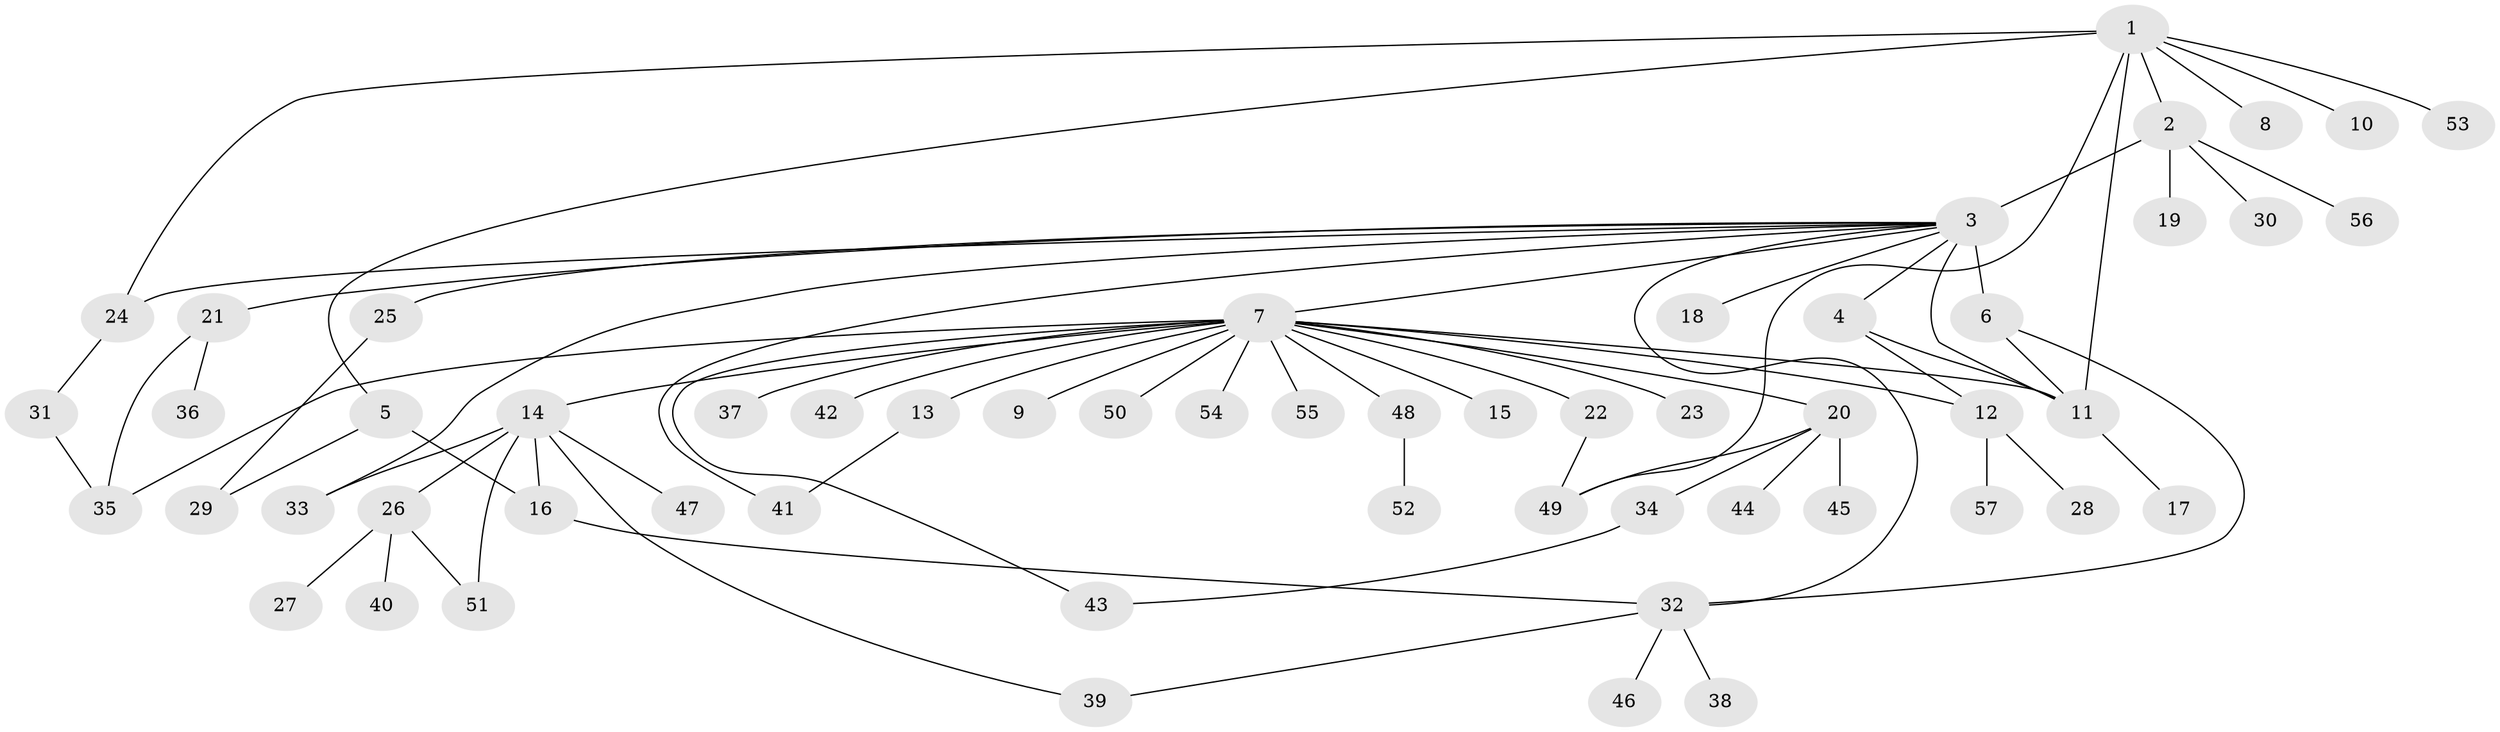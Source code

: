 // original degree distribution, {9: 0.008771929824561403, 6: 0.02631578947368421, 31: 0.008771929824561403, 4: 0.043859649122807015, 2: 0.22807017543859648, 1: 0.5789473684210527, 21: 0.008771929824561403, 10: 0.008771929824561403, 5: 0.017543859649122806, 8: 0.008771929824561403, 3: 0.05263157894736842, 7: 0.008771929824561403}
// Generated by graph-tools (version 1.1) at 2025/35/03/09/25 02:35:28]
// undirected, 57 vertices, 75 edges
graph export_dot {
graph [start="1"]
  node [color=gray90,style=filled];
  1;
  2;
  3;
  4;
  5;
  6;
  7;
  8;
  9;
  10;
  11;
  12;
  13;
  14;
  15;
  16;
  17;
  18;
  19;
  20;
  21;
  22;
  23;
  24;
  25;
  26;
  27;
  28;
  29;
  30;
  31;
  32;
  33;
  34;
  35;
  36;
  37;
  38;
  39;
  40;
  41;
  42;
  43;
  44;
  45;
  46;
  47;
  48;
  49;
  50;
  51;
  52;
  53;
  54;
  55;
  56;
  57;
  1 -- 2 [weight=1.0];
  1 -- 5 [weight=1.0];
  1 -- 8 [weight=1.0];
  1 -- 10 [weight=1.0];
  1 -- 11 [weight=1.0];
  1 -- 24 [weight=1.0];
  1 -- 49 [weight=1.0];
  1 -- 53 [weight=1.0];
  2 -- 3 [weight=1.0];
  2 -- 19 [weight=1.0];
  2 -- 30 [weight=1.0];
  2 -- 56 [weight=1.0];
  3 -- 4 [weight=1.0];
  3 -- 6 [weight=17.0];
  3 -- 7 [weight=1.0];
  3 -- 11 [weight=1.0];
  3 -- 18 [weight=1.0];
  3 -- 21 [weight=1.0];
  3 -- 24 [weight=1.0];
  3 -- 25 [weight=1.0];
  3 -- 32 [weight=1.0];
  3 -- 33 [weight=1.0];
  3 -- 41 [weight=1.0];
  4 -- 11 [weight=1.0];
  4 -- 12 [weight=1.0];
  5 -- 16 [weight=3.0];
  5 -- 29 [weight=1.0];
  6 -- 11 [weight=2.0];
  6 -- 32 [weight=1.0];
  7 -- 9 [weight=1.0];
  7 -- 11 [weight=1.0];
  7 -- 12 [weight=1.0];
  7 -- 13 [weight=1.0];
  7 -- 14 [weight=1.0];
  7 -- 15 [weight=1.0];
  7 -- 20 [weight=1.0];
  7 -- 22 [weight=1.0];
  7 -- 23 [weight=1.0];
  7 -- 35 [weight=1.0];
  7 -- 37 [weight=1.0];
  7 -- 42 [weight=1.0];
  7 -- 43 [weight=1.0];
  7 -- 48 [weight=1.0];
  7 -- 50 [weight=1.0];
  7 -- 54 [weight=1.0];
  7 -- 55 [weight=1.0];
  11 -- 17 [weight=3.0];
  12 -- 28 [weight=1.0];
  12 -- 57 [weight=1.0];
  13 -- 41 [weight=1.0];
  14 -- 16 [weight=1.0];
  14 -- 26 [weight=1.0];
  14 -- 33 [weight=1.0];
  14 -- 39 [weight=1.0];
  14 -- 47 [weight=1.0];
  14 -- 51 [weight=1.0];
  16 -- 32 [weight=1.0];
  20 -- 34 [weight=1.0];
  20 -- 44 [weight=1.0];
  20 -- 45 [weight=1.0];
  20 -- 49 [weight=1.0];
  21 -- 35 [weight=1.0];
  21 -- 36 [weight=1.0];
  22 -- 49 [weight=1.0];
  24 -- 31 [weight=1.0];
  25 -- 29 [weight=1.0];
  26 -- 27 [weight=1.0];
  26 -- 40 [weight=1.0];
  26 -- 51 [weight=1.0];
  31 -- 35 [weight=1.0];
  32 -- 38 [weight=1.0];
  32 -- 39 [weight=1.0];
  32 -- 46 [weight=1.0];
  34 -- 43 [weight=1.0];
  48 -- 52 [weight=1.0];
}

